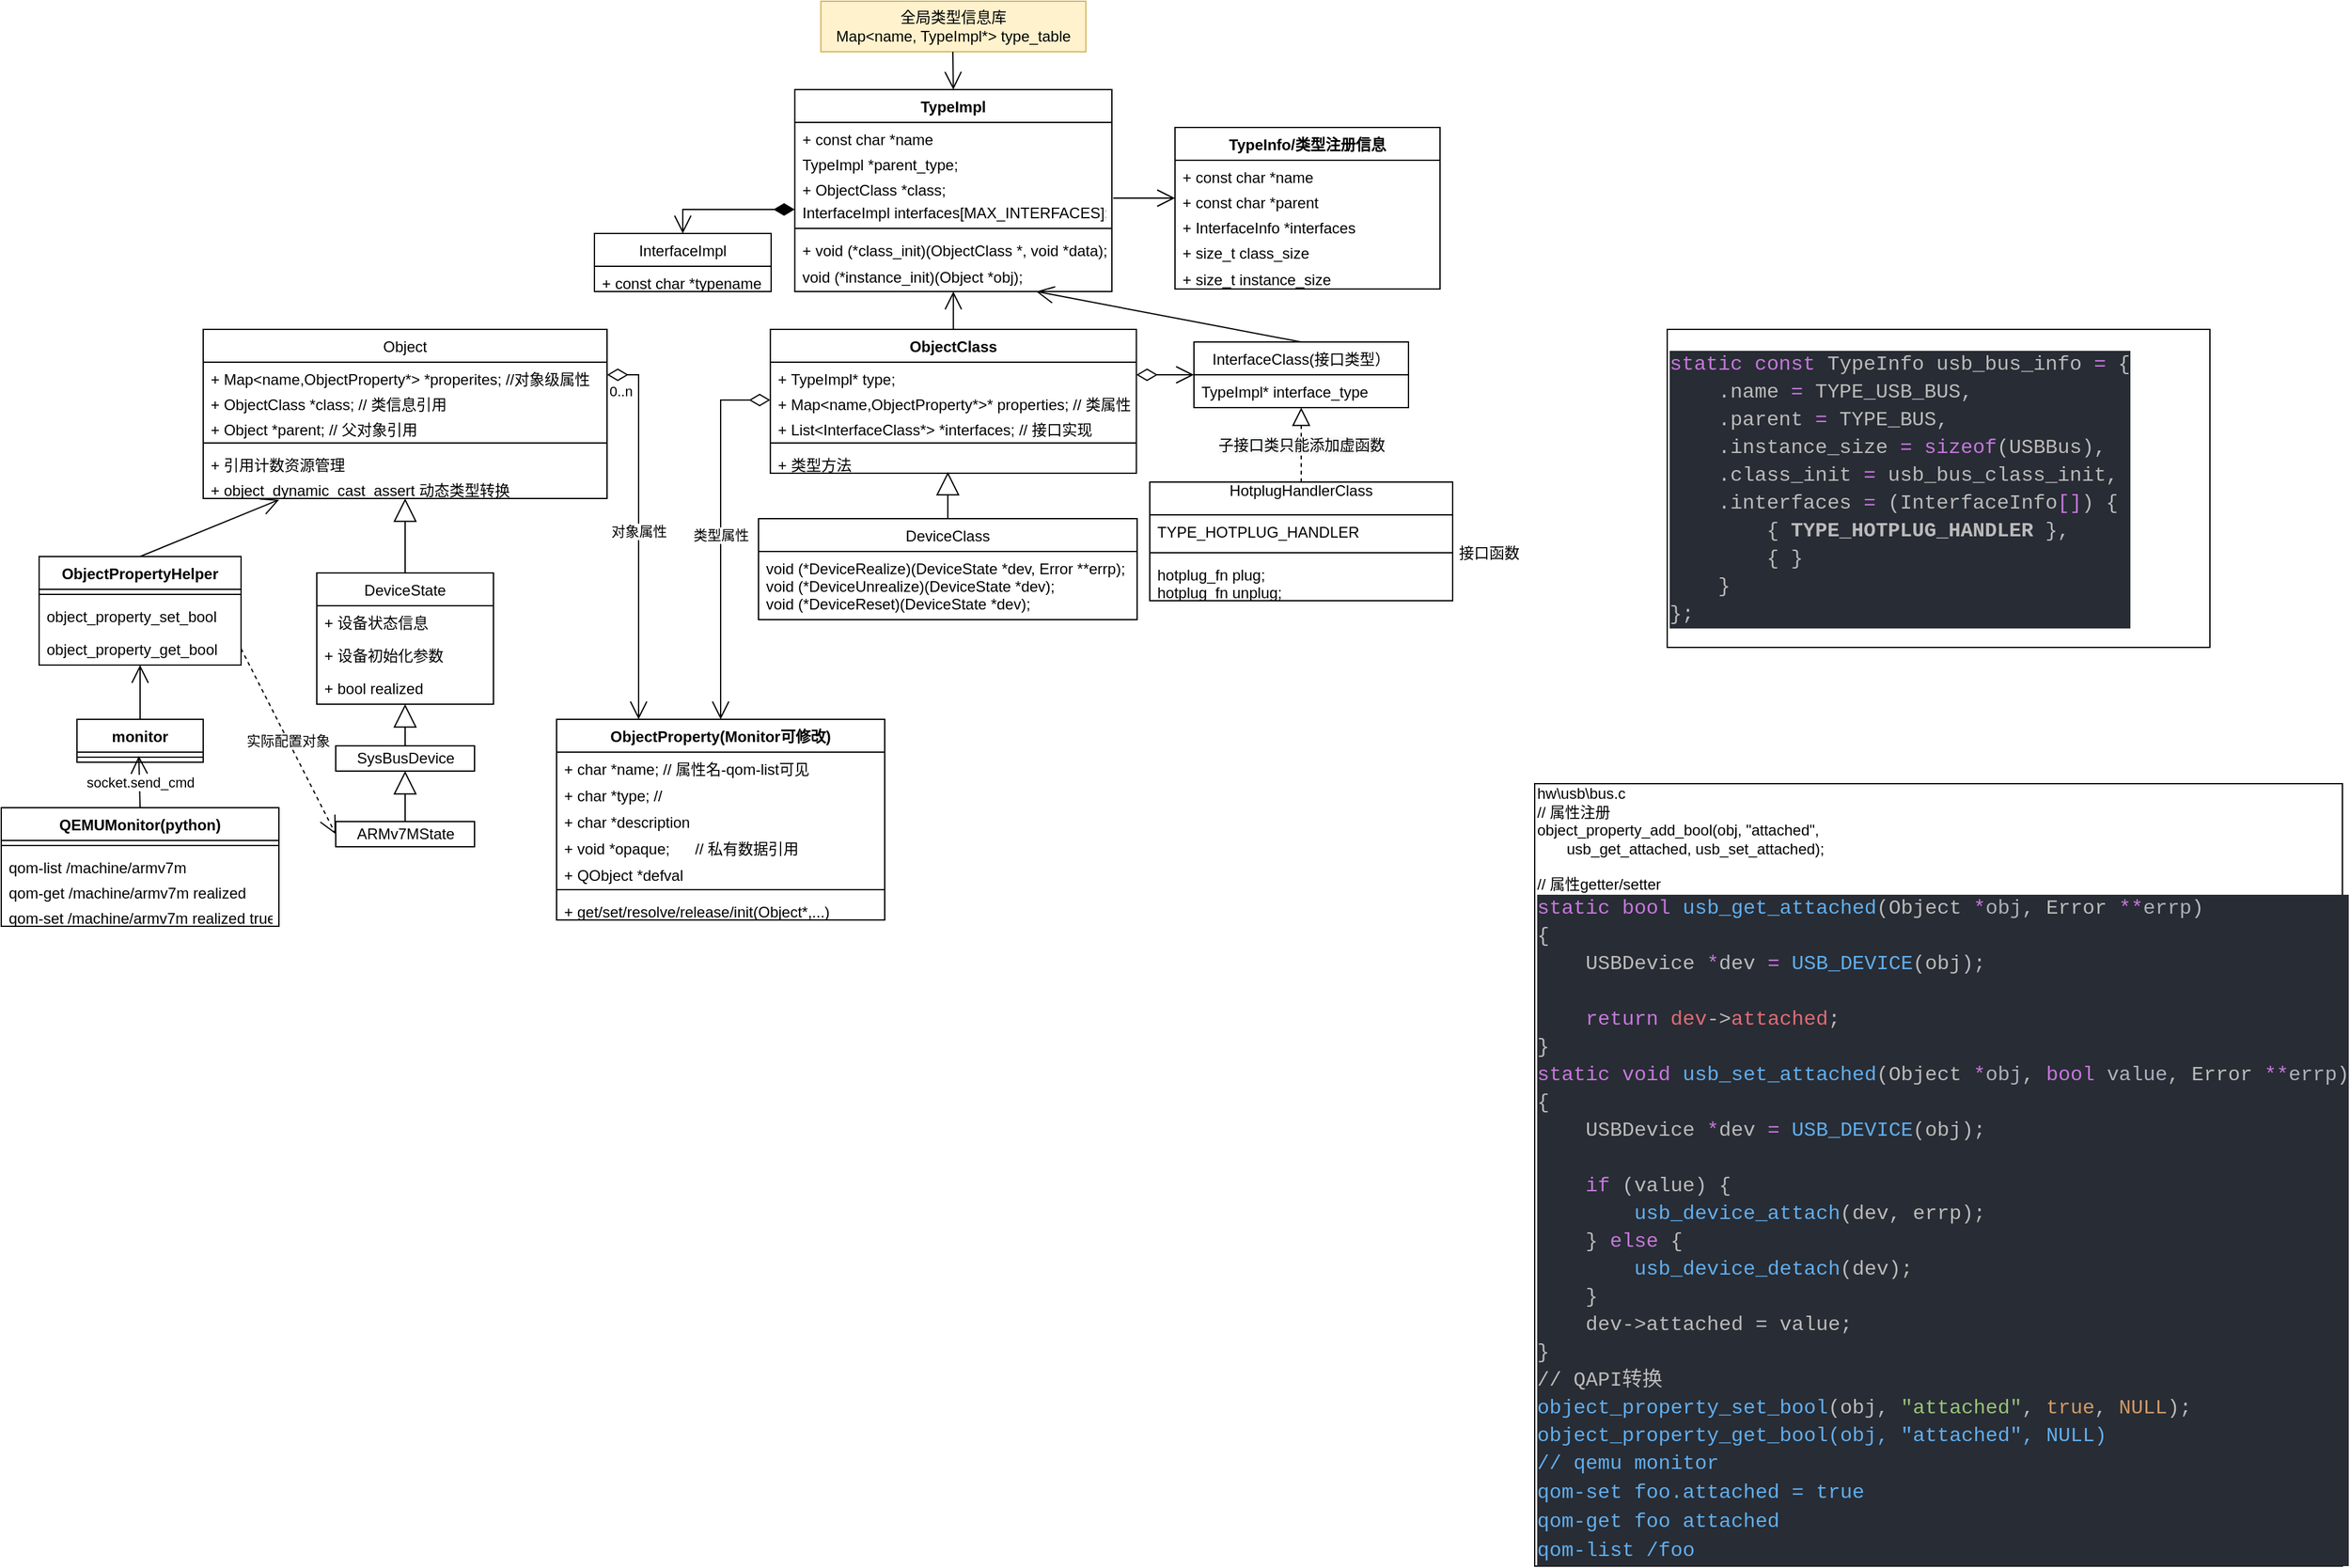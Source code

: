 <mxfile version="16.6.1" type="github">
  <diagram id="s7khT9hOSnQoJCwWfRDU" name="Page-1">
    <mxGraphModel dx="2249" dy="849" grid="1" gridSize="10" guides="1" tooltips="1" connect="1" arrows="1" fold="1" page="1" pageScale="1" pageWidth="827" pageHeight="1169" math="0" shadow="0">
      <root>
        <mxCell id="0" />
        <mxCell id="1" parent="0" />
        <mxCell id="QnAGGfaAY6AX2OodTETw-1" value="Object" style="swimlane;fontStyle=0;childLayout=stackLayout;horizontal=1;startSize=26;fillColor=none;horizontalStack=0;resizeParent=1;resizeParentMax=0;resizeLast=0;collapsible=1;marginBottom=0;" vertex="1" parent="1">
          <mxGeometry x="40" y="280" width="320" height="134" as="geometry" />
        </mxCell>
        <mxCell id="QnAGGfaAY6AX2OodTETw-2" value="+ Map&lt;name,ObjectProperty*&gt; *properites; //对象级属性" style="text;strokeColor=none;fillColor=none;align=left;verticalAlign=top;spacingLeft=4;spacingRight=4;overflow=hidden;rotatable=0;points=[[0,0.5],[1,0.5]];portConstraint=eastwest;" vertex="1" parent="QnAGGfaAY6AX2OodTETw-1">
          <mxGeometry y="26" width="320" height="20" as="geometry" />
        </mxCell>
        <mxCell id="QnAGGfaAY6AX2OodTETw-32" value="+ ObjectClass *class; // 类信息引用" style="text;strokeColor=none;fillColor=none;align=left;verticalAlign=top;spacingLeft=4;spacingRight=4;overflow=hidden;rotatable=0;points=[[0,0.5],[1,0.5]];portConstraint=eastwest;" vertex="1" parent="QnAGGfaAY6AX2OodTETw-1">
          <mxGeometry y="46" width="320" height="20" as="geometry" />
        </mxCell>
        <mxCell id="QnAGGfaAY6AX2OodTETw-31" value="+ Object *parent; // 父对象引用" style="text;strokeColor=none;fillColor=none;align=left;verticalAlign=top;spacingLeft=4;spacingRight=4;overflow=hidden;rotatable=0;points=[[0,0.5],[1,0.5]];portConstraint=eastwest;" vertex="1" parent="QnAGGfaAY6AX2OodTETw-1">
          <mxGeometry y="66" width="320" height="20" as="geometry" />
        </mxCell>
        <mxCell id="QnAGGfaAY6AX2OodTETw-9" value="" style="line;strokeWidth=1;fillColor=none;align=left;verticalAlign=middle;spacingTop=-1;spacingLeft=3;spacingRight=3;rotatable=0;labelPosition=right;points=[];portConstraint=eastwest;" vertex="1" parent="QnAGGfaAY6AX2OodTETw-1">
          <mxGeometry y="86" width="320" height="8" as="geometry" />
        </mxCell>
        <mxCell id="QnAGGfaAY6AX2OodTETw-3" value="+ 引用计数资源管理" style="text;strokeColor=none;fillColor=none;align=left;verticalAlign=top;spacingLeft=4;spacingRight=4;overflow=hidden;rotatable=0;points=[[0,0.5],[1,0.5]];portConstraint=eastwest;" vertex="1" parent="QnAGGfaAY6AX2OodTETw-1">
          <mxGeometry y="94" width="320" height="20" as="geometry" />
        </mxCell>
        <mxCell id="QnAGGfaAY6AX2OodTETw-10" value="+ object_dynamic_cast_assert 动态类型转换" style="text;strokeColor=none;fillColor=none;align=left;verticalAlign=top;spacingLeft=4;spacingRight=4;overflow=hidden;rotatable=0;points=[[0,0.5],[1,0.5]];portConstraint=eastwest;" vertex="1" parent="QnAGGfaAY6AX2OodTETw-1">
          <mxGeometry y="114" width="320" height="20" as="geometry" />
        </mxCell>
        <mxCell id="QnAGGfaAY6AX2OodTETw-5" value="ObjectClass" style="swimlane;fontStyle=1;align=center;verticalAlign=top;childLayout=stackLayout;horizontal=1;startSize=26;horizontalStack=0;resizeParent=1;resizeParentMax=0;resizeLast=0;collapsible=1;marginBottom=0;" vertex="1" parent="1">
          <mxGeometry x="489.375" y="280" width="290" height="114" as="geometry" />
        </mxCell>
        <mxCell id="QnAGGfaAY6AX2OodTETw-15" value="+ TypeImpl* type;" style="text;strokeColor=none;fillColor=none;align=left;verticalAlign=top;spacingLeft=4;spacingRight=4;overflow=hidden;rotatable=0;points=[[0,0.5],[1,0.5]];portConstraint=eastwest;" vertex="1" parent="QnAGGfaAY6AX2OodTETw-5">
          <mxGeometry y="26" width="290" height="20" as="geometry" />
        </mxCell>
        <mxCell id="QnAGGfaAY6AX2OodTETw-6" value="+ Map&lt;name,ObjectProperty*&gt;* properties; // 类属性" style="text;strokeColor=none;fillColor=none;align=left;verticalAlign=top;spacingLeft=4;spacingRight=4;overflow=hidden;rotatable=0;points=[[0,0.5],[1,0.5]];portConstraint=eastwest;" vertex="1" parent="QnAGGfaAY6AX2OodTETw-5">
          <mxGeometry y="46" width="290" height="20" as="geometry" />
        </mxCell>
        <mxCell id="QnAGGfaAY6AX2OodTETw-131" value="+ List&lt;InterfaceClass*&gt; *interfaces; // 接口实现" style="text;strokeColor=none;fillColor=none;align=left;verticalAlign=top;spacingLeft=4;spacingRight=4;overflow=hidden;rotatable=0;points=[[0,0.5],[1,0.5]];portConstraint=eastwest;" vertex="1" parent="QnAGGfaAY6AX2OodTETw-5">
          <mxGeometry y="66" width="290" height="20" as="geometry" />
        </mxCell>
        <mxCell id="QnAGGfaAY6AX2OodTETw-7" value="" style="line;strokeWidth=1;fillColor=none;align=left;verticalAlign=middle;spacingTop=-1;spacingLeft=3;spacingRight=3;rotatable=0;labelPosition=right;points=[];portConstraint=eastwest;" vertex="1" parent="QnAGGfaAY6AX2OodTETw-5">
          <mxGeometry y="86" width="290" height="8" as="geometry" />
        </mxCell>
        <mxCell id="QnAGGfaAY6AX2OodTETw-8" value="+ 类型方法" style="text;strokeColor=none;fillColor=none;align=left;verticalAlign=top;spacingLeft=4;spacingRight=4;overflow=hidden;rotatable=0;points=[[0,0.5],[1,0.5]];portConstraint=eastwest;" vertex="1" parent="QnAGGfaAY6AX2OodTETw-5">
          <mxGeometry y="94" width="290" height="20" as="geometry" />
        </mxCell>
        <mxCell id="QnAGGfaAY6AX2OodTETw-11" value="DeviceState" style="swimlane;fontStyle=0;childLayout=stackLayout;horizontal=1;startSize=26;fillColor=none;horizontalStack=0;resizeParent=1;resizeParentMax=0;resizeLast=0;collapsible=1;marginBottom=0;" vertex="1" parent="1">
          <mxGeometry x="130" y="473" width="140" height="104" as="geometry" />
        </mxCell>
        <mxCell id="QnAGGfaAY6AX2OodTETw-12" value="+ 设备状态信息" style="text;strokeColor=none;fillColor=none;align=left;verticalAlign=top;spacingLeft=4;spacingRight=4;overflow=hidden;rotatable=0;points=[[0,0.5],[1,0.5]];portConstraint=eastwest;" vertex="1" parent="QnAGGfaAY6AX2OodTETw-11">
          <mxGeometry y="26" width="140" height="26" as="geometry" />
        </mxCell>
        <mxCell id="QnAGGfaAY6AX2OodTETw-13" value="+ 设备初始化参数" style="text;strokeColor=none;fillColor=none;align=left;verticalAlign=top;spacingLeft=4;spacingRight=4;overflow=hidden;rotatable=0;points=[[0,0.5],[1,0.5]];portConstraint=eastwest;" vertex="1" parent="QnAGGfaAY6AX2OodTETw-11">
          <mxGeometry y="52" width="140" height="26" as="geometry" />
        </mxCell>
        <mxCell id="QnAGGfaAY6AX2OodTETw-58" value="+ bool realized" style="text;strokeColor=none;fillColor=none;align=left;verticalAlign=top;spacingLeft=4;spacingRight=4;overflow=hidden;rotatable=0;points=[[0,0.5],[1,0.5]];portConstraint=eastwest;" vertex="1" parent="QnAGGfaAY6AX2OodTETw-11">
          <mxGeometry y="78" width="140" height="26" as="geometry" />
        </mxCell>
        <mxCell id="QnAGGfaAY6AX2OodTETw-16" value="InterfaceClass(接口类型）" style="swimlane;fontStyle=0;childLayout=stackLayout;horizontal=1;startSize=26;fillColor=none;horizontalStack=0;resizeParent=1;resizeParentMax=0;resizeLast=0;collapsible=1;marginBottom=0;" vertex="1" parent="1">
          <mxGeometry x="825" y="290" width="170" height="52" as="geometry" />
        </mxCell>
        <mxCell id="QnAGGfaAY6AX2OodTETw-132" value="TypeImpl* interface_type" style="text;strokeColor=none;fillColor=none;align=left;verticalAlign=top;spacingLeft=4;spacingRight=4;overflow=hidden;rotatable=0;points=[[0,0.5],[1,0.5]];portConstraint=eastwest;" vertex="1" parent="QnAGGfaAY6AX2OodTETw-16">
          <mxGeometry y="26" width="170" height="26" as="geometry" />
        </mxCell>
        <mxCell id="QnAGGfaAY6AX2OodTETw-21" value="HotplugHandlerClass&#xa;" style="swimlane;fontStyle=0;childLayout=stackLayout;horizontal=1;startSize=26;fillColor=none;horizontalStack=0;resizeParent=1;resizeParentMax=0;resizeLast=0;collapsible=1;marginBottom=0;" vertex="1" parent="1">
          <mxGeometry x="790" y="401" width="240" height="94" as="geometry" />
        </mxCell>
        <mxCell id="QnAGGfaAY6AX2OodTETw-85" value="TYPE_HOTPLUG_HANDLER" style="text;strokeColor=none;fillColor=none;align=left;verticalAlign=top;spacingLeft=4;spacingRight=4;overflow=hidden;rotatable=0;points=[[0,0.5],[1,0.5]];portConstraint=eastwest;" vertex="1" parent="QnAGGfaAY6AX2OodTETw-21">
          <mxGeometry y="26" width="240" height="26" as="geometry" />
        </mxCell>
        <mxCell id="QnAGGfaAY6AX2OodTETw-84" value="接口函数" style="line;strokeWidth=1;fillColor=none;align=left;verticalAlign=middle;spacingTop=-1;spacingLeft=3;spacingRight=3;rotatable=0;labelPosition=right;points=[];portConstraint=eastwest;" vertex="1" parent="QnAGGfaAY6AX2OodTETw-21">
          <mxGeometry y="52" width="240" height="8" as="geometry" />
        </mxCell>
        <mxCell id="QnAGGfaAY6AX2OodTETw-22" value="hotplug_fn plug;&#xa;hotplug_fn unplug;" style="text;strokeColor=none;fillColor=none;align=left;verticalAlign=top;spacingLeft=4;spacingRight=4;overflow=hidden;rotatable=0;points=[[0,0.5],[1,0.5]];portConstraint=eastwest;" vertex="1" parent="QnAGGfaAY6AX2OodTETw-21">
          <mxGeometry y="60" width="240" height="34" as="geometry" />
        </mxCell>
        <mxCell id="QnAGGfaAY6AX2OodTETw-25" value="&lt;span style=&quot;font-size: 12px ; background-color: rgb(248 , 249 , 250)&quot;&gt;子接口类只能添加虚函数&lt;/span&gt;" style="endArrow=block;dashed=1;endFill=0;endSize=12;html=1;rounded=0;entryX=0.5;entryY=1;entryDx=0;entryDy=0;exitX=0.5;exitY=0;exitDx=0;exitDy=0;" edge="1" parent="1" source="QnAGGfaAY6AX2OodTETw-21" target="QnAGGfaAY6AX2OodTETw-16">
          <mxGeometry width="160" relative="1" as="geometry">
            <mxPoint x="725" y="530" as="sourcePoint" />
            <mxPoint x="885" y="530" as="targetPoint" />
          </mxGeometry>
        </mxCell>
        <mxCell id="QnAGGfaAY6AX2OodTETw-26" value="DeviceClass" style="swimlane;fontStyle=0;childLayout=stackLayout;horizontal=1;startSize=26;fillColor=none;horizontalStack=0;resizeParent=1;resizeParentMax=0;resizeLast=0;collapsible=1;marginBottom=0;" vertex="1" parent="1">
          <mxGeometry x="480" y="430" width="300" height="80" as="geometry" />
        </mxCell>
        <mxCell id="QnAGGfaAY6AX2OodTETw-27" value="void (*DeviceRealize)(DeviceState *dev, Error **errp);&#xa;void (*DeviceUnrealize)(DeviceState *dev);&#xa;void (*DeviceReset)(DeviceState *dev);" style="text;strokeColor=none;fillColor=none;align=left;verticalAlign=top;spacingLeft=4;spacingRight=4;overflow=hidden;rotatable=0;points=[[0,0.5],[1,0.5]];portConstraint=eastwest;" vertex="1" parent="QnAGGfaAY6AX2OodTETw-26">
          <mxGeometry y="26" width="300" height="54" as="geometry" />
        </mxCell>
        <mxCell id="QnAGGfaAY6AX2OodTETw-29" value="" style="endArrow=block;endSize=16;endFill=0;html=1;rounded=0;exitX=0.5;exitY=0;exitDx=0;exitDy=0;entryX=0.485;entryY=0.95;entryDx=0;entryDy=0;entryPerimeter=0;" edge="1" parent="1" source="QnAGGfaAY6AX2OodTETw-26" target="QnAGGfaAY6AX2OodTETw-8">
          <mxGeometry width="160" relative="1" as="geometry">
            <mxPoint x="665" y="530" as="sourcePoint" />
            <mxPoint x="630" y="400" as="targetPoint" />
          </mxGeometry>
        </mxCell>
        <mxCell id="QnAGGfaAY6AX2OodTETw-30" value="" style="endArrow=block;endSize=16;endFill=0;html=1;rounded=0;exitX=0.5;exitY=0;exitDx=0;exitDy=0;" edge="1" parent="1" source="QnAGGfaAY6AX2OodTETw-11" target="QnAGGfaAY6AX2OodTETw-10">
          <mxGeometry width="160" relative="1" as="geometry">
            <mxPoint x="510" y="485" as="sourcePoint" />
            <mxPoint x="540.07" y="424" as="targetPoint" />
          </mxGeometry>
        </mxCell>
        <mxCell id="QnAGGfaAY6AX2OodTETw-33" value="ObjectProperty(Monitor可修改)" style="swimlane;fontStyle=1;align=center;verticalAlign=top;childLayout=stackLayout;horizontal=1;startSize=26;horizontalStack=0;resizeParent=1;resizeParentMax=0;resizeLast=0;collapsible=1;marginBottom=0;" vertex="1" parent="1">
          <mxGeometry x="320" y="589" width="260" height="159" as="geometry" />
        </mxCell>
        <mxCell id="QnAGGfaAY6AX2OodTETw-34" value="+ char *name; // 属性名-qom-list可见" style="text;strokeColor=none;fillColor=none;align=left;verticalAlign=top;spacingLeft=4;spacingRight=4;overflow=hidden;rotatable=0;points=[[0,0.5],[1,0.5]];portConstraint=eastwest;" vertex="1" parent="QnAGGfaAY6AX2OodTETw-33">
          <mxGeometry y="26" width="260" height="21" as="geometry" />
        </mxCell>
        <mxCell id="QnAGGfaAY6AX2OodTETw-35" value="+ char *type; // " style="text;strokeColor=none;fillColor=none;align=left;verticalAlign=top;spacingLeft=4;spacingRight=4;overflow=hidden;rotatable=0;points=[[0,0.5],[1,0.5]];portConstraint=eastwest;" vertex="1" parent="QnAGGfaAY6AX2OodTETw-33">
          <mxGeometry y="47" width="260" height="21" as="geometry" />
        </mxCell>
        <mxCell id="QnAGGfaAY6AX2OodTETw-36" value="+ char *description" style="text;strokeColor=none;fillColor=none;align=left;verticalAlign=top;spacingLeft=4;spacingRight=4;overflow=hidden;rotatable=0;points=[[0,0.5],[1,0.5]];portConstraint=eastwest;" vertex="1" parent="QnAGGfaAY6AX2OodTETw-33">
          <mxGeometry y="68" width="260" height="21" as="geometry" />
        </mxCell>
        <mxCell id="QnAGGfaAY6AX2OodTETw-37" value="+ void *opaque;      // 私有数据引用" style="text;strokeColor=none;fillColor=none;align=left;verticalAlign=top;spacingLeft=4;spacingRight=4;overflow=hidden;rotatable=0;points=[[0,0.5],[1,0.5]];portConstraint=eastwest;" vertex="1" parent="QnAGGfaAY6AX2OodTETw-33">
          <mxGeometry y="89" width="260" height="21" as="geometry" />
        </mxCell>
        <mxCell id="QnAGGfaAY6AX2OodTETw-38" value="+ QObject *defval" style="text;strokeColor=none;fillColor=none;align=left;verticalAlign=top;spacingLeft=4;spacingRight=4;overflow=hidden;rotatable=0;points=[[0,0.5],[1,0.5]];portConstraint=eastwest;" vertex="1" parent="QnAGGfaAY6AX2OodTETw-33">
          <mxGeometry y="110" width="260" height="21" as="geometry" />
        </mxCell>
        <mxCell id="QnAGGfaAY6AX2OodTETw-39" value="" style="line;strokeWidth=1;fillColor=none;align=left;verticalAlign=middle;spacingTop=-1;spacingLeft=3;spacingRight=3;rotatable=0;labelPosition=right;points=[];portConstraint=eastwest;" vertex="1" parent="QnAGGfaAY6AX2OodTETw-33">
          <mxGeometry y="131" width="260" height="8" as="geometry" />
        </mxCell>
        <mxCell id="QnAGGfaAY6AX2OodTETw-40" value="+ get/set/resolve/release/init(Object*,...)" style="text;strokeColor=none;fillColor=none;align=left;verticalAlign=top;spacingLeft=4;spacingRight=4;overflow=hidden;rotatable=0;points=[[0,0.5],[1,0.5]];portConstraint=eastwest;" vertex="1" parent="QnAGGfaAY6AX2OodTETw-33">
          <mxGeometry y="139" width="260" height="20" as="geometry" />
        </mxCell>
        <mxCell id="QnAGGfaAY6AX2OodTETw-46" value="&lt;div&gt;hw\usb\bus.c&lt;br&gt;&lt;/div&gt;&lt;div&gt;// 属性注册&lt;/div&gt;&lt;div&gt;object_property_add_bool(obj,&amp;nbsp;&lt;span&gt;&quot;attached&quot;,&lt;/span&gt;&lt;/div&gt;&lt;div&gt;&lt;span&gt;&amp;nbsp; &amp;nbsp; &amp;nbsp; &amp;nbsp;usb_get_attached, usb_set_attached);&lt;/span&gt;&lt;/div&gt;&lt;div&gt;&lt;span&gt;&lt;br&gt;&lt;/span&gt;&lt;/div&gt;&lt;div&gt;// 属性getter/setter&lt;/div&gt;&lt;div&gt;&lt;div style=&quot;background-color: rgb(40 , 44 , 52) ; line-height: 22px&quot;&gt;&lt;div style=&quot;color: rgb(187 , 187 , 187) ; font-family: &amp;#34;consolas&amp;#34; , &amp;#34;courier new&amp;#34; , monospace ; font-size: 16px&quot;&gt;&lt;span style=&quot;color: #c678dd&quot;&gt;static&lt;/span&gt;&amp;nbsp;&lt;span style=&quot;color: #c678dd&quot;&gt;bool&lt;/span&gt;&amp;nbsp;&lt;span style=&quot;color: #61afef&quot;&gt;usb_get_attached&lt;/span&gt;(Object&amp;nbsp;&lt;span style=&quot;color: #c678dd&quot;&gt;*&lt;/span&gt;&lt;span style=&quot;color: #abb2bf&quot;&gt;obj&lt;/span&gt;,&amp;nbsp;Error&amp;nbsp;&lt;span style=&quot;color: #c678dd&quot;&gt;**&lt;/span&gt;&lt;span style=&quot;color: #abb2bf&quot;&gt;errp&lt;/span&gt;)&lt;/div&gt;&lt;div style=&quot;color: rgb(187 , 187 , 187) ; font-family: &amp;#34;consolas&amp;#34; , &amp;#34;courier new&amp;#34; , monospace ; font-size: 16px&quot;&gt;{&lt;/div&gt;&lt;div style=&quot;color: rgb(187 , 187 , 187) ; font-family: &amp;#34;consolas&amp;#34; , &amp;#34;courier new&amp;#34; , monospace ; font-size: 16px&quot;&gt;&amp;nbsp;&amp;nbsp;&amp;nbsp;&amp;nbsp;USBDevice&amp;nbsp;&lt;span style=&quot;color: #c678dd&quot;&gt;*&lt;/span&gt;dev&amp;nbsp;&lt;span style=&quot;color: #c678dd&quot;&gt;=&lt;/span&gt;&amp;nbsp;&lt;span style=&quot;color: #61afef&quot;&gt;USB_DEVICE&lt;/span&gt;(obj);&lt;/div&gt;&lt;br&gt;&lt;div style=&quot;color: rgb(187 , 187 , 187) ; font-family: &amp;#34;consolas&amp;#34; , &amp;#34;courier new&amp;#34; , monospace ; font-size: 16px&quot;&gt;&amp;nbsp;&amp;nbsp;&amp;nbsp;&amp;nbsp;&lt;span style=&quot;color: #c678dd&quot;&gt;return&lt;/span&gt;&amp;nbsp;&lt;span style=&quot;color: #e06c75&quot;&gt;dev&lt;/span&gt;-&amp;gt;&lt;span style=&quot;color: #e06c75&quot;&gt;attached&lt;/span&gt;;&lt;/div&gt;&lt;div style=&quot;color: rgb(187 , 187 , 187) ; font-family: &amp;#34;consolas&amp;#34; , &amp;#34;courier new&amp;#34; , monospace ; font-size: 16px&quot;&gt;}&lt;/div&gt;&lt;div&gt;&lt;div style=&quot;line-height: 22px&quot;&gt;&lt;div style=&quot;color: rgb(187 , 187 , 187) ; font-family: &amp;#34;consolas&amp;#34; , &amp;#34;courier new&amp;#34; , monospace ; font-size: 16px&quot;&gt;&lt;span style=&quot;color: #c678dd&quot;&gt;static&lt;/span&gt;&amp;nbsp;&lt;span style=&quot;color: #c678dd&quot;&gt;void&lt;/span&gt;&amp;nbsp;&lt;span style=&quot;color: #61afef&quot;&gt;usb_set_attached&lt;/span&gt;(Object&amp;nbsp;&lt;span style=&quot;color: #c678dd&quot;&gt;*&lt;/span&gt;&lt;span style=&quot;color: #abb2bf&quot;&gt;obj&lt;/span&gt;,&amp;nbsp;&lt;span style=&quot;color: #c678dd&quot;&gt;bool&lt;/span&gt;&amp;nbsp;&lt;span style=&quot;color: #abb2bf&quot;&gt;value&lt;/span&gt;,&amp;nbsp;Error&amp;nbsp;&lt;span style=&quot;color: #c678dd&quot;&gt;**&lt;/span&gt;&lt;span style=&quot;color: #abb2bf&quot;&gt;errp&lt;/span&gt;)&lt;/div&gt;&lt;div style=&quot;color: rgb(187 , 187 , 187) ; font-family: &amp;#34;consolas&amp;#34; , &amp;#34;courier new&amp;#34; , monospace ; font-size: 16px&quot;&gt;{&lt;/div&gt;&lt;div style=&quot;color: rgb(187 , 187 , 187) ; font-family: &amp;#34;consolas&amp;#34; , &amp;#34;courier new&amp;#34; , monospace ; font-size: 16px&quot;&gt;&amp;nbsp;&amp;nbsp;&amp;nbsp;&amp;nbsp;USBDevice&amp;nbsp;&lt;span style=&quot;color: #c678dd&quot;&gt;*&lt;/span&gt;dev&amp;nbsp;&lt;span style=&quot;color: #c678dd&quot;&gt;=&lt;/span&gt;&amp;nbsp;&lt;span style=&quot;color: #61afef&quot;&gt;USB_DEVICE&lt;/span&gt;(obj);&lt;/div&gt;&lt;br&gt;&lt;div style=&quot;color: rgb(187 , 187 , 187) ; font-family: &amp;#34;consolas&amp;#34; , &amp;#34;courier new&amp;#34; , monospace ; font-size: 16px&quot;&gt;&amp;nbsp;&amp;nbsp;&amp;nbsp;&amp;nbsp;&lt;span style=&quot;color: #c678dd&quot;&gt;if&lt;/span&gt;&amp;nbsp;(value)&amp;nbsp;{&lt;/div&gt;&lt;div style=&quot;color: rgb(187 , 187 , 187) ; font-family: &amp;#34;consolas&amp;#34; , &amp;#34;courier new&amp;#34; , monospace ; font-size: 16px&quot;&gt;&amp;nbsp;&amp;nbsp;&amp;nbsp;&amp;nbsp;&amp;nbsp;&amp;nbsp;&amp;nbsp;&amp;nbsp;&lt;span style=&quot;color: #61afef&quot;&gt;usb_device_attach&lt;/span&gt;(dev,&amp;nbsp;errp);&lt;/div&gt;&lt;div style=&quot;color: rgb(187 , 187 , 187) ; font-family: &amp;#34;consolas&amp;#34; , &amp;#34;courier new&amp;#34; , monospace ; font-size: 16px&quot;&gt;&amp;nbsp;&amp;nbsp;&amp;nbsp;&amp;nbsp;}&amp;nbsp;&lt;span style=&quot;color: #c678dd&quot;&gt;else&lt;/span&gt;&amp;nbsp;{&lt;/div&gt;&lt;div style=&quot;color: rgb(187 , 187 , 187) ; font-family: &amp;#34;consolas&amp;#34; , &amp;#34;courier new&amp;#34; , monospace ; font-size: 16px&quot;&gt;&amp;nbsp;&amp;nbsp;&amp;nbsp;&amp;nbsp;&amp;nbsp;&amp;nbsp;&amp;nbsp;&amp;nbsp;&lt;span style=&quot;color: #61afef&quot;&gt;usb_device_detach&lt;/span&gt;(dev);&lt;/div&gt;&lt;div style=&quot;color: rgb(187 , 187 , 187) ; font-family: &amp;#34;consolas&amp;#34; , &amp;#34;courier new&amp;#34; , monospace ; font-size: 16px&quot;&gt;&amp;nbsp;&amp;nbsp;&amp;nbsp;&amp;nbsp;}&lt;/div&gt;&lt;div style=&quot;color: rgb(187 , 187 , 187) ; font-family: &amp;#34;consolas&amp;#34; , &amp;#34;courier new&amp;#34; , monospace ; font-size: 16px&quot;&gt;&amp;nbsp; &amp;nbsp; dev-&amp;gt;attached = value;&lt;/div&gt;&lt;div style=&quot;color: rgb(187 , 187 , 187) ; font-family: &amp;#34;consolas&amp;#34; , &amp;#34;courier new&amp;#34; , monospace ; font-size: 16px&quot;&gt;}&lt;/div&gt;&lt;div style=&quot;color: rgb(187 , 187 , 187) ; font-family: &amp;#34;consolas&amp;#34; , &amp;#34;courier new&amp;#34; , monospace ; font-size: 16px&quot;&gt;// QAPI转换&lt;/div&gt;&lt;div style=&quot;color: rgb(187 , 187 , 187) ; font-family: &amp;#34;consolas&amp;#34; , &amp;#34;courier new&amp;#34; , monospace ; font-size: 16px&quot;&gt;&lt;div style=&quot;font-family: &amp;#34;consolas&amp;#34; , &amp;#34;courier new&amp;#34; , monospace ; line-height: 22px&quot;&gt;&lt;span style=&quot;color: #61afef&quot;&gt;object_property_set_bool&lt;/span&gt;(obj,&amp;nbsp;&lt;span style=&quot;color: #98c379&quot;&gt;&quot;attached&quot;&lt;/span&gt;,&amp;nbsp;&lt;span style=&quot;color: #d19a66&quot;&gt;true&lt;/span&gt;,&amp;nbsp;&lt;span style=&quot;color: #d19a66&quot;&gt;NULL&lt;/span&gt;);&lt;/div&gt;&lt;/div&gt;&lt;div style=&quot;line-height: 22px&quot;&gt;&lt;div style=&quot;color: rgb(187 , 187 , 187) ; font-family: &amp;#34;consolas&amp;#34; , &amp;#34;courier new&amp;#34; , monospace ; font-size: 16px ; line-height: 22px&quot;&gt;&lt;span style=&quot;color: #61afef&quot;&gt;object_property_get_bool(obj, &quot;attached&quot;, NULL)&lt;/span&gt;&lt;/div&gt;&lt;div style=&quot;line-height: 22px&quot;&gt;&lt;font color=&quot;#61afef&quot; face=&quot;consolas, courier new, monospace&quot;&gt;&lt;span style=&quot;font-size: 16px&quot;&gt;// qemu monitor&lt;/span&gt;&lt;/font&gt;&lt;/div&gt;&lt;div style=&quot;line-height: 22px&quot;&gt;&lt;font color=&quot;#61afef&quot; face=&quot;consolas, courier new, monospace&quot;&gt;&lt;span style=&quot;font-size: 16px&quot;&gt;qom-set foo.attached = true&lt;/span&gt;&lt;/font&gt;&lt;br&gt;&lt;/div&gt;&lt;div style=&quot;line-height: 22px&quot;&gt;&lt;font color=&quot;#61afef&quot; face=&quot;consolas, courier new, monospace&quot;&gt;&lt;span style=&quot;font-size: 16px&quot;&gt;qom-get foo attached&lt;/span&gt;&lt;/font&gt;&lt;/div&gt;&lt;div style=&quot;line-height: 22px&quot;&gt;&lt;font color=&quot;#61afef&quot; face=&quot;consolas, courier new, monospace&quot;&gt;&lt;span style=&quot;font-size: 16px&quot;&gt;qom-list /foo&lt;/span&gt;&lt;/font&gt;&lt;/div&gt;&lt;/div&gt;&lt;/div&gt;&lt;/div&gt;&lt;/div&gt;&lt;/div&gt;" style="whiteSpace=wrap;html=1;align=left;" vertex="1" parent="1">
          <mxGeometry x="1095" y="640" width="640" height="620" as="geometry" />
        </mxCell>
        <mxCell id="QnAGGfaAY6AX2OodTETw-47" value="QEMUMonitor(python)" style="swimlane;fontStyle=1;align=center;verticalAlign=top;childLayout=stackLayout;horizontal=1;startSize=26;horizontalStack=0;resizeParent=1;resizeParentMax=0;resizeLast=0;collapsible=1;marginBottom=0;" vertex="1" parent="1">
          <mxGeometry x="-120" y="659" width="220" height="94" as="geometry" />
        </mxCell>
        <mxCell id="QnAGGfaAY6AX2OodTETw-49" value="" style="line;strokeWidth=1;fillColor=none;align=left;verticalAlign=middle;spacingTop=-1;spacingLeft=3;spacingRight=3;rotatable=0;labelPosition=right;points=[];portConstraint=eastwest;" vertex="1" parent="QnAGGfaAY6AX2OodTETw-47">
          <mxGeometry y="26" width="220" height="8" as="geometry" />
        </mxCell>
        <mxCell id="QnAGGfaAY6AX2OodTETw-50" value="qom-list /machine/armv7m" style="text;strokeColor=none;fillColor=none;align=left;verticalAlign=top;spacingLeft=4;spacingRight=4;overflow=hidden;rotatable=0;points=[[0,0.5],[1,0.5]];portConstraint=eastwest;" vertex="1" parent="QnAGGfaAY6AX2OodTETw-47">
          <mxGeometry y="34" width="220" height="20" as="geometry" />
        </mxCell>
        <mxCell id="QnAGGfaAY6AX2OodTETw-51" value="qom-get /machine/armv7m realized" style="text;strokeColor=none;fillColor=none;align=left;verticalAlign=top;spacingLeft=4;spacingRight=4;overflow=hidden;rotatable=0;points=[[0,0.5],[1,0.5]];portConstraint=eastwest;" vertex="1" parent="QnAGGfaAY6AX2OodTETw-47">
          <mxGeometry y="54" width="220" height="20" as="geometry" />
        </mxCell>
        <mxCell id="QnAGGfaAY6AX2OodTETw-52" value="qom-set /machine/armv7m realized true" style="text;strokeColor=none;fillColor=none;align=left;verticalAlign=top;spacingLeft=4;spacingRight=4;overflow=hidden;rotatable=0;points=[[0,0.5],[1,0.5]];portConstraint=eastwest;" vertex="1" parent="QnAGGfaAY6AX2OodTETw-47">
          <mxGeometry y="74" width="220" height="20" as="geometry" />
        </mxCell>
        <mxCell id="QnAGGfaAY6AX2OodTETw-53" value="ObjectPropertyHelper" style="swimlane;fontStyle=1;align=center;verticalAlign=top;childLayout=stackLayout;horizontal=1;startSize=26;horizontalStack=0;resizeParent=1;resizeParentMax=0;resizeLast=0;collapsible=1;marginBottom=0;" vertex="1" parent="1">
          <mxGeometry x="-90" y="460" width="160" height="86" as="geometry" />
        </mxCell>
        <mxCell id="QnAGGfaAY6AX2OodTETw-55" value="" style="line;strokeWidth=1;fillColor=none;align=left;verticalAlign=middle;spacingTop=-1;spacingLeft=3;spacingRight=3;rotatable=0;labelPosition=right;points=[];portConstraint=eastwest;" vertex="1" parent="QnAGGfaAY6AX2OodTETw-53">
          <mxGeometry y="26" width="160" height="8" as="geometry" />
        </mxCell>
        <mxCell id="QnAGGfaAY6AX2OodTETw-56" value="object_property_set_bool" style="text;strokeColor=none;fillColor=none;align=left;verticalAlign=top;spacingLeft=4;spacingRight=4;overflow=hidden;rotatable=0;points=[[0,0.5],[1,0.5]];portConstraint=eastwest;" vertex="1" parent="QnAGGfaAY6AX2OodTETw-53">
          <mxGeometry y="34" width="160" height="26" as="geometry" />
        </mxCell>
        <mxCell id="QnAGGfaAY6AX2OodTETw-57" value="object_property_get_bool" style="text;strokeColor=none;fillColor=none;align=left;verticalAlign=top;spacingLeft=4;spacingRight=4;overflow=hidden;rotatable=0;points=[[0,0.5],[1,0.5]];portConstraint=eastwest;" vertex="1" parent="QnAGGfaAY6AX2OodTETw-53">
          <mxGeometry y="60" width="160" height="26" as="geometry" />
        </mxCell>
        <mxCell id="QnAGGfaAY6AX2OodTETw-63" value="SysBusDevice" style="html=1;" vertex="1" parent="1">
          <mxGeometry x="145" y="610" width="110" height="20" as="geometry" />
        </mxCell>
        <mxCell id="QnAGGfaAY6AX2OodTETw-64" value="" style="endArrow=block;endSize=16;endFill=0;html=1;rounded=0;exitX=0.5;exitY=0;exitDx=0;exitDy=0;" edge="1" parent="1" source="QnAGGfaAY6AX2OodTETw-63" target="QnAGGfaAY6AX2OodTETw-58">
          <mxGeometry width="160" relative="1" as="geometry">
            <mxPoint x="210" y="483" as="sourcePoint" />
            <mxPoint x="210" y="433" as="targetPoint" />
          </mxGeometry>
        </mxCell>
        <mxCell id="QnAGGfaAY6AX2OodTETw-65" value="ARMv7MState" style="html=1;" vertex="1" parent="1">
          <mxGeometry x="145" y="670" width="110" height="20" as="geometry" />
        </mxCell>
        <mxCell id="QnAGGfaAY6AX2OodTETw-66" value="" style="endArrow=block;endSize=16;endFill=0;html=1;rounded=0;exitX=0.5;exitY=0;exitDx=0;exitDy=0;" edge="1" parent="1" source="QnAGGfaAY6AX2OodTETw-65" target="QnAGGfaAY6AX2OodTETw-63">
          <mxGeometry width="160" relative="1" as="geometry">
            <mxPoint x="210" y="620" as="sourcePoint" />
            <mxPoint x="210" y="587" as="targetPoint" />
          </mxGeometry>
        </mxCell>
        <mxCell id="QnAGGfaAY6AX2OodTETw-67" value="socket.send_cmd" style="endArrow=open;endFill=1;endSize=12;html=1;rounded=0;entryX=0.49;entryY=0.375;entryDx=0;entryDy=0;exitX=0.5;exitY=0;exitDx=0;exitDy=0;entryPerimeter=0;" edge="1" parent="1" source="QnAGGfaAY6AX2OodTETw-47" target="QnAGGfaAY6AX2OodTETw-69">
          <mxGeometry width="160" relative="1" as="geometry">
            <mxPoint x="90" y="683.5" as="sourcePoint" />
            <mxPoint x="150" y="683.5" as="targetPoint" />
          </mxGeometry>
        </mxCell>
        <mxCell id="QnAGGfaAY6AX2OodTETw-68" value="monitor" style="swimlane;fontStyle=1;align=center;verticalAlign=top;childLayout=stackLayout;horizontal=1;startSize=26;horizontalStack=0;resizeParent=1;resizeParentMax=0;resizeLast=0;collapsible=1;marginBottom=0;" vertex="1" parent="1">
          <mxGeometry x="-60" y="589" width="100" height="34" as="geometry" />
        </mxCell>
        <mxCell id="QnAGGfaAY6AX2OodTETw-69" value="" style="line;strokeWidth=1;fillColor=none;align=left;verticalAlign=middle;spacingTop=-1;spacingLeft=3;spacingRight=3;rotatable=0;labelPosition=right;points=[];portConstraint=eastwest;" vertex="1" parent="QnAGGfaAY6AX2OodTETw-68">
          <mxGeometry y="26" width="100" height="8" as="geometry" />
        </mxCell>
        <mxCell id="QnAGGfaAY6AX2OodTETw-73" value="" style="endArrow=open;endFill=1;endSize=12;html=1;rounded=0;exitX=0.5;exitY=0;exitDx=0;exitDy=0;" edge="1" parent="1" source="QnAGGfaAY6AX2OodTETw-68" target="QnAGGfaAY6AX2OodTETw-57">
          <mxGeometry width="160" relative="1" as="geometry">
            <mxPoint x="450" y="1013.5" as="sourcePoint" />
            <mxPoint x="610" y="1013.5" as="targetPoint" />
          </mxGeometry>
        </mxCell>
        <mxCell id="QnAGGfaAY6AX2OodTETw-74" value="" style="endArrow=open;endFill=1;endSize=12;html=1;rounded=0;exitX=0.5;exitY=0;exitDx=0;exitDy=0;entryX=0.188;entryY=1.05;entryDx=0;entryDy=0;entryPerimeter=0;" edge="1" parent="1" source="QnAGGfaAY6AX2OodTETw-53" target="QnAGGfaAY6AX2OodTETw-10">
          <mxGeometry width="160" relative="1" as="geometry">
            <mxPoint x="-30" y="490" as="sourcePoint" />
            <mxPoint x="130" y="490" as="targetPoint" />
          </mxGeometry>
        </mxCell>
        <mxCell id="QnAGGfaAY6AX2OodTETw-75" value="对象属性" style="endArrow=open;html=1;endSize=12;startArrow=diamondThin;startSize=14;startFill=0;edgeStyle=orthogonalEdgeStyle;rounded=0;exitX=1;exitY=0.5;exitDx=0;exitDy=0;entryX=0.25;entryY=0;entryDx=0;entryDy=0;" edge="1" parent="1" source="QnAGGfaAY6AX2OodTETw-2" target="QnAGGfaAY6AX2OodTETw-33">
          <mxGeometry relative="1" as="geometry">
            <mxPoint x="590" y="730" as="sourcePoint" />
            <mxPoint x="750" y="730" as="targetPoint" />
          </mxGeometry>
        </mxCell>
        <mxCell id="QnAGGfaAY6AX2OodTETw-76" value="0..n" style="edgeLabel;resizable=0;html=1;align=left;verticalAlign=top;" connectable="0" vertex="1" parent="QnAGGfaAY6AX2OodTETw-75">
          <mxGeometry x="-1" relative="1" as="geometry" />
        </mxCell>
        <mxCell id="QnAGGfaAY6AX2OodTETw-78" value="类型属性" style="endArrow=open;html=1;endSize=12;startArrow=diamondThin;startSize=14;startFill=0;edgeStyle=orthogonalEdgeStyle;rounded=0;exitX=0;exitY=0.5;exitDx=0;exitDy=0;entryX=0.5;entryY=0;entryDx=0;entryDy=0;" edge="1" parent="1" source="QnAGGfaAY6AX2OodTETw-6" target="QnAGGfaAY6AX2OodTETw-33">
          <mxGeometry relative="1" as="geometry">
            <mxPoint x="370" y="335" as="sourcePoint" />
            <mxPoint x="395" y="500" as="targetPoint" />
          </mxGeometry>
        </mxCell>
        <mxCell id="QnAGGfaAY6AX2OodTETw-81" value="" style="endArrow=open;html=1;endSize=12;startArrow=diamondThin;startSize=14;startFill=0;edgeStyle=orthogonalEdgeStyle;rounded=0;exitX=1;exitY=0.5;exitDx=0;exitDy=0;entryX=0;entryY=0.5;entryDx=0;entryDy=0;" edge="1" parent="1" source="QnAGGfaAY6AX2OodTETw-15" target="QnAGGfaAY6AX2OodTETw-16">
          <mxGeometry relative="1" as="geometry">
            <mxPoint x="495" y="326" as="sourcePoint" />
            <mxPoint x="415" y="491" as="targetPoint" />
          </mxGeometry>
        </mxCell>
        <mxCell id="QnAGGfaAY6AX2OodTETw-82" value="实际配置对象" style="endArrow=open;endSize=12;dashed=1;html=1;rounded=0;entryX=0;entryY=0.5;entryDx=0;entryDy=0;exitX=1;exitY=0.5;exitDx=0;exitDy=0;" edge="1" parent="1" source="QnAGGfaAY6AX2OodTETw-57" target="QnAGGfaAY6AX2OodTETw-65">
          <mxGeometry width="160" relative="1" as="geometry">
            <mxPoint x="60" y="510" as="sourcePoint" />
            <mxPoint x="220" y="510" as="targetPoint" />
          </mxGeometry>
        </mxCell>
        <mxCell id="QnAGGfaAY6AX2OodTETw-83" value="&lt;div style=&quot;color: rgb(187 , 187 , 187) ; background-color: rgb(40 , 44 , 52) ; font-family: &amp;#34;consolas&amp;#34; , &amp;#34;courier new&amp;#34; , monospace ; font-size: 16px ; line-height: 22px&quot;&gt;&lt;div&gt;&lt;span style=&quot;color: #c678dd&quot;&gt;static&lt;/span&gt;&amp;nbsp;&lt;span style=&quot;color: #c678dd&quot;&gt;const&lt;/span&gt;&amp;nbsp;TypeInfo&amp;nbsp;usb_bus_info&amp;nbsp;&lt;span style=&quot;color: #c678dd&quot;&gt;=&lt;/span&gt;&amp;nbsp;{&lt;/div&gt;&lt;div&gt;&amp;nbsp;&amp;nbsp;&amp;nbsp;&amp;nbsp;.name&amp;nbsp;&lt;span style=&quot;color: #c678dd&quot;&gt;=&lt;/span&gt;&amp;nbsp;TYPE_USB_BUS,&lt;/div&gt;&lt;div&gt;&amp;nbsp;&amp;nbsp;&amp;nbsp;&amp;nbsp;.parent&amp;nbsp;&lt;span style=&quot;color: #c678dd&quot;&gt;=&lt;/span&gt;&amp;nbsp;TYPE_BUS,&lt;/div&gt;&lt;div&gt;&amp;nbsp;&amp;nbsp;&amp;nbsp;&amp;nbsp;.instance_size&amp;nbsp;&lt;span style=&quot;color: #c678dd&quot;&gt;=&lt;/span&gt;&amp;nbsp;&lt;span style=&quot;color: #c678dd&quot;&gt;sizeof&lt;/span&gt;(USBBus),&lt;/div&gt;&lt;div&gt;&amp;nbsp;&amp;nbsp;&amp;nbsp;&amp;nbsp;.class_init&amp;nbsp;&lt;span style=&quot;color: #c678dd&quot;&gt;=&lt;/span&gt;&amp;nbsp;usb_bus_class_init,&lt;/div&gt;&lt;div&gt;&amp;nbsp;&amp;nbsp;&amp;nbsp;&amp;nbsp;.interfaces&amp;nbsp;&lt;span style=&quot;color: #c678dd&quot;&gt;=&lt;/span&gt;&amp;nbsp;(InterfaceInfo&lt;span style=&quot;color: #c678dd&quot;&gt;[]&lt;/span&gt;)&amp;nbsp;{&lt;/div&gt;&lt;div&gt;&amp;nbsp;&amp;nbsp;&amp;nbsp;&amp;nbsp;&amp;nbsp;&amp;nbsp;&amp;nbsp;&amp;nbsp;{&amp;nbsp;&lt;b&gt;TYPE_HOTPLUG_HANDLER&lt;/b&gt;&amp;nbsp;},&lt;/div&gt;&lt;div&gt;&amp;nbsp;&amp;nbsp;&amp;nbsp;&amp;nbsp;&amp;nbsp;&amp;nbsp;&amp;nbsp;&amp;nbsp;{&amp;nbsp;}&lt;/div&gt;&lt;div&gt;&amp;nbsp;&amp;nbsp;&amp;nbsp;&amp;nbsp;}&lt;/div&gt;&lt;div&gt;};&lt;/div&gt;&lt;/div&gt;" style="html=1;align=left;" vertex="1" parent="1">
          <mxGeometry x="1200" y="280" width="430" height="252" as="geometry" />
        </mxCell>
        <mxCell id="QnAGGfaAY6AX2OodTETw-86" value="TypeImpl" style="swimlane;fontStyle=1;align=center;verticalAlign=top;childLayout=stackLayout;horizontal=1;startSize=26;horizontalStack=0;resizeParent=1;resizeParentMax=0;resizeLast=0;collapsible=1;marginBottom=0;" vertex="1" parent="1">
          <mxGeometry x="508.75" y="90" width="251.25" height="160" as="geometry" />
        </mxCell>
        <mxCell id="QnAGGfaAY6AX2OodTETw-87" value="+ const char *name" style="text;strokeColor=none;fillColor=none;align=left;verticalAlign=top;spacingLeft=4;spacingRight=4;overflow=hidden;rotatable=0;points=[[0,0.5],[1,0.5]];portConstraint=eastwest;" vertex="1" parent="QnAGGfaAY6AX2OodTETw-86">
          <mxGeometry y="26" width="251.25" height="20" as="geometry" />
        </mxCell>
        <mxCell id="QnAGGfaAY6AX2OodTETw-93" value="TypeImpl *parent_type;" style="text;strokeColor=none;fillColor=none;align=left;verticalAlign=top;spacingLeft=4;spacingRight=4;overflow=hidden;rotatable=0;points=[[0,0.5],[1,0.5]];portConstraint=eastwest;" vertex="1" parent="QnAGGfaAY6AX2OodTETw-86">
          <mxGeometry y="46" width="251.25" height="20" as="geometry" />
        </mxCell>
        <mxCell id="QnAGGfaAY6AX2OodTETw-94" value="+ ObjectClass *class;" style="text;strokeColor=none;fillColor=none;align=left;verticalAlign=top;spacingLeft=4;spacingRight=4;overflow=hidden;rotatable=0;points=[[0,0.5],[1,0.5]];portConstraint=eastwest;" vertex="1" parent="QnAGGfaAY6AX2OodTETw-86">
          <mxGeometry y="66" width="251.25" height="18" as="geometry" />
        </mxCell>
        <mxCell id="QnAGGfaAY6AX2OodTETw-95" value="InterfaceImpl interfaces[MAX_INTERFACES];" style="text;strokeColor=none;fillColor=none;align=left;verticalAlign=top;spacingLeft=4;spacingRight=4;overflow=hidden;rotatable=0;points=[[0,0.5],[1,0.5]];portConstraint=eastwest;" vertex="1" parent="QnAGGfaAY6AX2OodTETw-86">
          <mxGeometry y="84" width="251.25" height="22" as="geometry" />
        </mxCell>
        <mxCell id="QnAGGfaAY6AX2OodTETw-96" value="" style="line;strokeWidth=1;fillColor=none;align=left;verticalAlign=middle;spacingTop=-1;spacingLeft=3;spacingRight=3;rotatable=0;labelPosition=right;points=[];portConstraint=eastwest;" vertex="1" parent="QnAGGfaAY6AX2OodTETw-86">
          <mxGeometry y="106" width="251.25" height="8" as="geometry" />
        </mxCell>
        <mxCell id="QnAGGfaAY6AX2OodTETw-97" value="+ void (*class_init)(ObjectClass *, void *data);" style="text;strokeColor=none;fillColor=none;align=left;verticalAlign=top;spacingLeft=4;spacingRight=4;overflow=hidden;rotatable=0;points=[[0,0.5],[1,0.5]];portConstraint=eastwest;" vertex="1" parent="QnAGGfaAY6AX2OodTETw-86">
          <mxGeometry y="114" width="251.25" height="21" as="geometry" />
        </mxCell>
        <mxCell id="QnAGGfaAY6AX2OodTETw-99" value="void (*instance_init)(Object *obj);" style="text;strokeColor=none;fillColor=none;align=left;verticalAlign=top;spacingLeft=4;spacingRight=4;overflow=hidden;rotatable=0;points=[[0,0.5],[1,0.5]];portConstraint=eastwest;" vertex="1" parent="QnAGGfaAY6AX2OodTETw-86">
          <mxGeometry y="135" width="251.25" height="25" as="geometry" />
        </mxCell>
        <mxCell id="QnAGGfaAY6AX2OodTETw-107" value="InterfaceImpl" style="swimlane;fontStyle=0;childLayout=stackLayout;horizontal=1;startSize=26;fillColor=none;horizontalStack=0;resizeParent=1;resizeParentMax=0;resizeLast=0;collapsible=1;marginBottom=0;" vertex="1" parent="1">
          <mxGeometry x="350" y="204" width="140" height="46" as="geometry" />
        </mxCell>
        <mxCell id="QnAGGfaAY6AX2OodTETw-108" value="+ const char *typename" style="text;strokeColor=none;fillColor=none;align=left;verticalAlign=top;spacingLeft=4;spacingRight=4;overflow=hidden;rotatable=0;points=[[0,0.5],[1,0.5]];portConstraint=eastwest;" vertex="1" parent="QnAGGfaAY6AX2OodTETw-107">
          <mxGeometry y="26" width="140" height="20" as="geometry" />
        </mxCell>
        <mxCell id="QnAGGfaAY6AX2OodTETw-109" value="" style="endArrow=open;html=1;endSize=12;startArrow=diamondThin;startSize=14;startFill=1;edgeStyle=orthogonalEdgeStyle;align=left;verticalAlign=bottom;rounded=0;entryX=0.5;entryY=0;entryDx=0;entryDy=0;exitX=0;exitY=0.5;exitDx=0;exitDy=0;" edge="1" parent="1" source="QnAGGfaAY6AX2OodTETw-95" target="QnAGGfaAY6AX2OodTETw-107">
          <mxGeometry x="-1" y="3" relative="1" as="geometry">
            <mxPoint x="145" y="297" as="sourcePoint" />
            <mxPoint x="305" y="297" as="targetPoint" />
          </mxGeometry>
        </mxCell>
        <mxCell id="QnAGGfaAY6AX2OodTETw-111" value="TypeInfo/类型注册信息" style="swimlane;fontStyle=1;align=center;verticalAlign=top;childLayout=stackLayout;horizontal=1;startSize=26;horizontalStack=0;resizeParent=1;resizeParentMax=0;resizeLast=0;collapsible=1;marginBottom=0;" vertex="1" parent="1">
          <mxGeometry x="810.0" y="120" width="210" height="128" as="geometry" />
        </mxCell>
        <mxCell id="QnAGGfaAY6AX2OodTETw-112" value="+ const char *name" style="text;strokeColor=none;fillColor=none;align=left;verticalAlign=top;spacingLeft=4;spacingRight=4;overflow=hidden;rotatable=0;points=[[0,0.5],[1,0.5]];portConstraint=eastwest;" vertex="1" parent="QnAGGfaAY6AX2OodTETw-111">
          <mxGeometry y="26" width="210" height="20" as="geometry" />
        </mxCell>
        <mxCell id="QnAGGfaAY6AX2OodTETw-113" value="+ const char *parent" style="text;strokeColor=none;fillColor=none;align=left;verticalAlign=top;spacingLeft=4;spacingRight=4;overflow=hidden;rotatable=0;points=[[0,0.5],[1,0.5]];portConstraint=eastwest;" vertex="1" parent="QnAGGfaAY6AX2OodTETw-111">
          <mxGeometry y="46" width="210" height="20" as="geometry" />
        </mxCell>
        <mxCell id="QnAGGfaAY6AX2OodTETw-114" value="+ InterfaceInfo *interfaces" style="text;strokeColor=none;fillColor=none;align=left;verticalAlign=top;spacingLeft=4;spacingRight=4;overflow=hidden;rotatable=0;points=[[0,0.5],[1,0.5]];portConstraint=eastwest;" vertex="1" parent="QnAGGfaAY6AX2OodTETw-111">
          <mxGeometry y="66" width="210" height="20" as="geometry" />
        </mxCell>
        <mxCell id="QnAGGfaAY6AX2OodTETw-123" value="+ size_t class_size" style="text;strokeColor=none;fillColor=none;align=left;verticalAlign=top;spacingLeft=4;spacingRight=4;overflow=hidden;rotatable=0;points=[[0,0.5],[1,0.5]];portConstraint=eastwest;" vertex="1" parent="QnAGGfaAY6AX2OodTETw-111">
          <mxGeometry y="86" width="210" height="21" as="geometry" />
        </mxCell>
        <mxCell id="QnAGGfaAY6AX2OodTETw-127" value="+ size_t instance_size" style="text;strokeColor=none;fillColor=none;align=left;verticalAlign=top;spacingLeft=4;spacingRight=4;overflow=hidden;rotatable=0;points=[[0,0.5],[1,0.5]];portConstraint=eastwest;" vertex="1" parent="QnAGGfaAY6AX2OodTETw-111">
          <mxGeometry y="107" width="210" height="21" as="geometry" />
        </mxCell>
        <mxCell id="QnAGGfaAY6AX2OodTETw-128" value="" style="endArrow=open;endFill=1;endSize=12;html=1;rounded=0;entryX=0;entryY=0.5;entryDx=0;entryDy=0;exitX=1.004;exitY=0.091;exitDx=0;exitDy=0;exitPerimeter=0;" edge="1" parent="1" source="QnAGGfaAY6AX2OodTETw-95" target="QnAGGfaAY6AX2OodTETw-113">
          <mxGeometry width="160" relative="1" as="geometry">
            <mxPoint x="560" y="510" as="sourcePoint" />
            <mxPoint x="720" y="510" as="targetPoint" />
          </mxGeometry>
        </mxCell>
        <mxCell id="QnAGGfaAY6AX2OodTETw-133" value="全局类型信息库&lt;br&gt;Map&amp;lt;name, TypeImpl*&amp;gt; type_table" style="html=1;fillColor=#fff2cc;strokeColor=#d6b656;" vertex="1" parent="1">
          <mxGeometry x="529.38" y="20" width="210" height="40" as="geometry" />
        </mxCell>
        <mxCell id="QnAGGfaAY6AX2OodTETw-134" value="" style="endArrow=open;endFill=1;endSize=12;html=1;rounded=0;exitX=0.5;exitY=0;exitDx=0;exitDy=0;" edge="1" parent="1" source="QnAGGfaAY6AX2OodTETw-5" target="QnAGGfaAY6AX2OodTETw-99">
          <mxGeometry width="160" relative="1" as="geometry">
            <mxPoint x="820" y="210" as="sourcePoint" />
            <mxPoint x="980" y="210" as="targetPoint" />
          </mxGeometry>
        </mxCell>
        <mxCell id="QnAGGfaAY6AX2OodTETw-136" value="" style="endArrow=open;endFill=1;endSize=12;html=1;rounded=0;exitX=0.5;exitY=0;exitDx=0;exitDy=0;" edge="1" parent="1" source="QnAGGfaAY6AX2OodTETw-16" target="QnAGGfaAY6AX2OodTETw-99">
          <mxGeometry width="160" relative="1" as="geometry">
            <mxPoint x="1020" y="280" as="sourcePoint" />
            <mxPoint x="1180" y="280" as="targetPoint" />
          </mxGeometry>
        </mxCell>
        <mxCell id="QnAGGfaAY6AX2OodTETw-138" value="" style="endArrow=open;endFill=1;endSize=12;html=1;rounded=0;entryX=0.5;entryY=0;entryDx=0;entryDy=0;" edge="1" parent="1" target="QnAGGfaAY6AX2OodTETw-86">
          <mxGeometry width="160" relative="1" as="geometry">
            <mxPoint x="634" y="60" as="sourcePoint" />
            <mxPoint x="920" y="37" as="targetPoint" />
          </mxGeometry>
        </mxCell>
      </root>
    </mxGraphModel>
  </diagram>
</mxfile>
